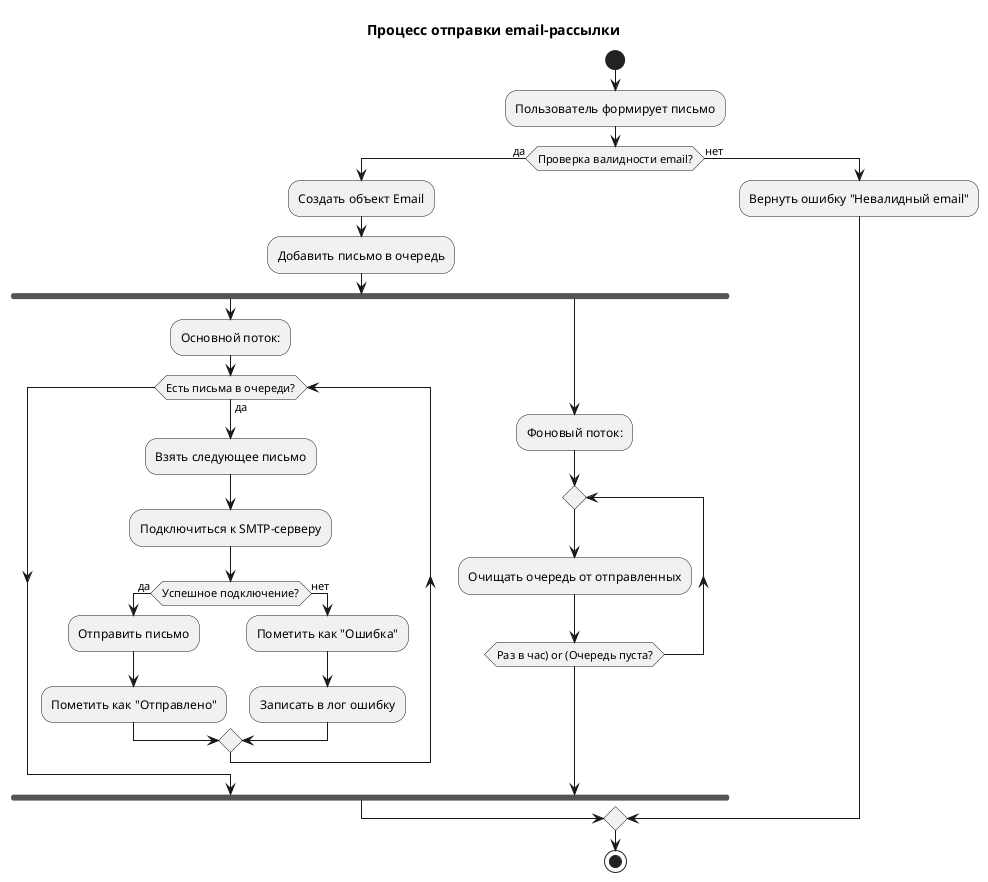 @startuml

title Процесс отправки email-рассылки

start
:Пользователь формирует письмо;
if (Проверка валидности email?) then (да)
  :Создать объект Email;
  :Добавить письмо в очередь;
  fork
    :Основной поток:;
    while (Есть письма в очереди?) is (да)
      :Взять следующее письмо;
      :Подключиться к SMTP-серверу;
      if (Успешное подключение?) then (да)
        :Отправить письмо;
        :Пометить как "Отправлено";
      else (нет)
        :Пометить как "Ошибка";
        :Записать в лог ошибку;
      endif
    endwhile
  fork again
    :Фоновый поток:;
    repeat
      :Очищать очередь от отправленных;
    repeat while (Раз в час) or (Очередь пуста?)
  end fork
else (нет)
  :Вернуть ошибку "Невалидный email";
endif

stop

@enduml
